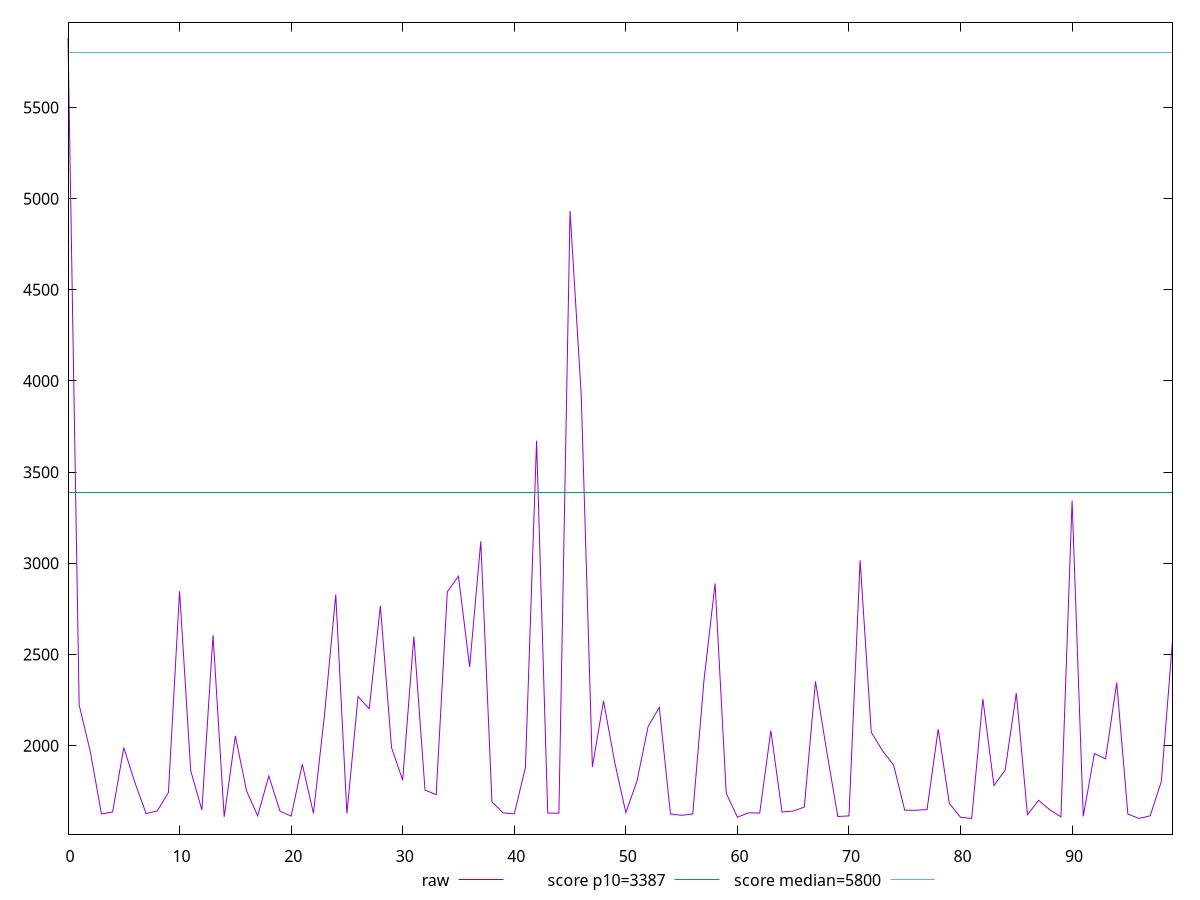 reset

$raw <<EOF
0 5881.739881999703
1 2223.18238600045
2 1966.9088020000104
3 1625.1264999999999
4 1636.4340000000002
5 1989.0928159998725
6 1796.811263999599
7 1627.4720000000002
8 1642.0634999999997
9 1742.6174999999998
10 2847.1276659996647
11 1862.6056879998519
12 1646.8899999999999
13 2605.6554900004594
14 1609.4845
15 2053.8407159999088
16 1752.8627980000476
17 1615.0149999999999
18 1833.5913840002645
19 1640.986
20 1613.6195000000002
21 1898.247891999465
22 1628.6395000000002
23 2173.9030519998178
24 2828.819649999524
25 1627.5325319991623
26 2269.5072920003076
27 2202.43908000026
28 2767.414194000069
29 1989.136028000631
30 1810.6455340003477
31 2598.896716000102
32 1756.8359500003628
33 1730.809585999847
34 2844.278631999862
35 2929.159248000101
36 2431.956981999888
37 3120.8816299992423
38 1691.475467999509
39 1631.4375
40 1625.8445000000002
41 1879.3263219993837
42 3672.48213799967
43 1630.5959999999998
44 1629.4279999999999
45 4932.508141999322
46 3928.1576180003976
47 1882.8321360004625
48 2245.0097760005165
49 1909.4577680007374
50 1633.0715
51 1806.1435
52 2105.0155399998093
53 2210.248882000268
54 1625.4210000000003
55 1617.9945
56 1625.1764999999996
57 2354.915808000792
58 2889.34290399955
59 1738.7950799997361
60 1607.5315
61 1631.7205
62 1630.2165
63 2082.6952879999644
64 1636.159
65 1641.0895599998325
66 1663.4630000000002
67 2352.4848279997996
68 1970.6768939995457
69 1611.5495
70 1614.6765
71 3016.754373999901
72 2073.244375999844
73 1973.0382400003864
74 1893.6599999999999
75 1646.0315
76 1645.8575
77 1649.4444999999998
78 2090.693204000185
79 1682.6619999999998
80 1607.2624999999998
81 1600.4009999999998
82 2256.4332759999115
83 1780.8726680006407
84 1866.3341399993642
85 2288.1729960008433
86 1621.5680000000002
87 1700.0897
88 1648.136
89 1609.2645
90 3344.213871999742
91 1611.8075000000001
92 1956.4089959992139
93 1927.6158200003583
94 2345.3071339993203
95 1624.6545
96 1600.8645
97 1615.2649999999999
98 1803.6069999995968
99 2573.039630000143
EOF

set key outside below
set xrange [0:99]
set yrange [1514.7742223600058:5967.366659639697]
set trange [1514.7742223600058:5967.366659639697]
set terminal svg size 640, 500 enhanced background rgb 'white'
set output "report_00015_2021-02-09T16-11-33.973Z/speed-index/samples/pages+cached+noadtech+nomedia+nocss/raw/values.svg"

plot $raw title "raw" with line, \
     3387 title "score p10=3387", \
     5800 title "score median=5800"

reset
